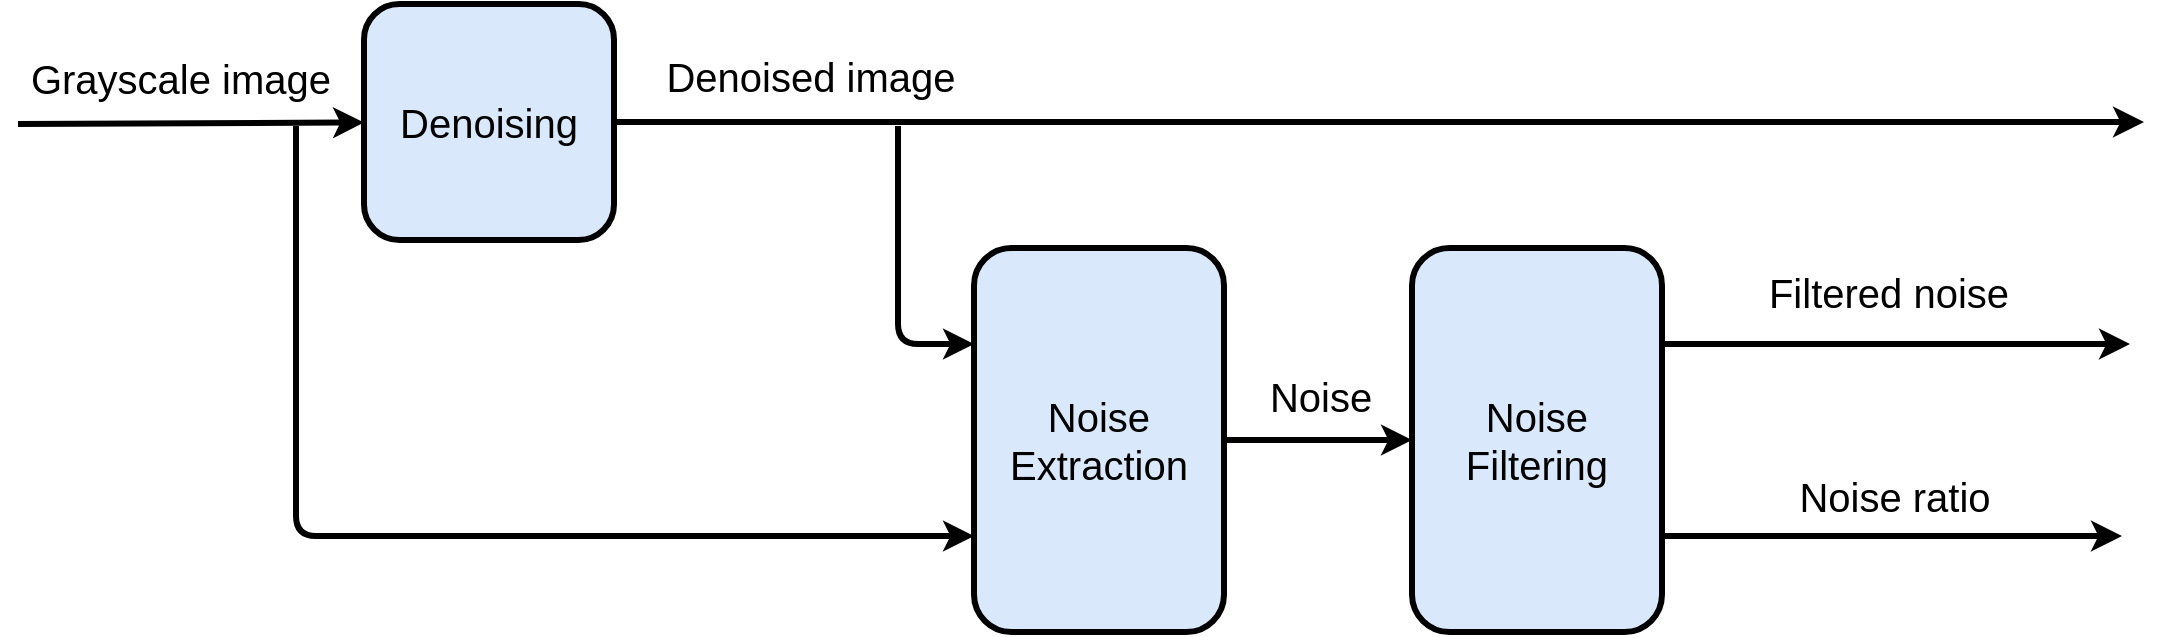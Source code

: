 <mxfile version="14.7.8" type="github">
  <diagram id="18RAj5OL3B193FyrAUTd" name="Page-1">
    <mxGraphModel dx="1350" dy="774" grid="0" gridSize="10" guides="1" tooltips="1" connect="1" arrows="1" fold="1" page="1" pageScale="1" pageWidth="1169" pageHeight="827" math="0" shadow="0">
      <root>
        <mxCell id="0" />
        <mxCell id="1" parent="0" />
        <mxCell id="ify1a8JT9-tv7d3fkMsT-1" value="&lt;font style=&quot;font-size: 20px&quot;&gt;Denoising&lt;/font&gt;" style="rounded=1;whiteSpace=wrap;html=1;strokeWidth=3;fillColor=#dae8fc;" vertex="1" parent="1">
          <mxGeometry x="202" y="215" width="125" height="118" as="geometry" />
        </mxCell>
        <mxCell id="ify1a8JT9-tv7d3fkMsT-24" style="edgeStyle=orthogonalEdgeStyle;rounded=0;orthogonalLoop=1;jettySize=auto;html=1;strokeWidth=3;" edge="1" parent="1" source="ify1a8JT9-tv7d3fkMsT-2" target="ify1a8JT9-tv7d3fkMsT-3">
          <mxGeometry relative="1" as="geometry" />
        </mxCell>
        <mxCell id="ify1a8JT9-tv7d3fkMsT-25" value="&lt;font style=&quot;font-size: 20px&quot;&gt;Noise&lt;/font&gt;" style="edgeLabel;html=1;align=center;verticalAlign=middle;resizable=0;points=[];" vertex="1" connectable="0" parent="ify1a8JT9-tv7d3fkMsT-24">
          <mxGeometry x="-0.126" y="-2" relative="1" as="geometry">
            <mxPoint x="7" y="-24" as="offset" />
          </mxGeometry>
        </mxCell>
        <mxCell id="ify1a8JT9-tv7d3fkMsT-2" value="&lt;font style=&quot;font-size: 20px&quot;&gt;Noise Extraction&lt;/font&gt;" style="rounded=1;whiteSpace=wrap;html=1;strokeWidth=3;fillColor=#dae8fc;" vertex="1" parent="1">
          <mxGeometry x="507" y="337" width="125" height="192" as="geometry" />
        </mxCell>
        <mxCell id="ify1a8JT9-tv7d3fkMsT-3" value="&lt;font style=&quot;font-size: 20px&quot;&gt;Noise Filtering&lt;/font&gt;" style="rounded=1;whiteSpace=wrap;html=1;strokeWidth=3;fillColor=#dae8fc;" vertex="1" parent="1">
          <mxGeometry x="726" y="337" width="125" height="192" as="geometry" />
        </mxCell>
        <mxCell id="ify1a8JT9-tv7d3fkMsT-19" value="" style="group" vertex="1" connectable="0" parent="1">
          <mxGeometry x="29" y="275" width="139" height="206" as="geometry" />
        </mxCell>
        <mxCell id="ify1a8JT9-tv7d3fkMsT-4" value="" style="endArrow=classic;html=1;strokeWidth=3;" edge="1" parent="ify1a8JT9-tv7d3fkMsT-19" target="ify1a8JT9-tv7d3fkMsT-1">
          <mxGeometry width="50" height="50" relative="1" as="geometry">
            <mxPoint as="sourcePoint" />
            <mxPoint x="803.783" y="79.614" as="targetPoint" />
          </mxGeometry>
        </mxCell>
        <mxCell id="ify1a8JT9-tv7d3fkMsT-5" value="&lt;font style=&quot;font-size: 20px&quot;&gt;Grayscale image&lt;/font&gt;" style="edgeLabel;html=1;align=center;verticalAlign=middle;resizable=0;points=[];" vertex="1" connectable="0" parent="ify1a8JT9-tv7d3fkMsT-4">
          <mxGeometry x="-0.565" relative="1" as="geometry">
            <mxPoint x="43" y="-23" as="offset" />
          </mxGeometry>
        </mxCell>
        <mxCell id="ify1a8JT9-tv7d3fkMsT-18" value="" style="endArrow=classic;html=1;strokeWidth=3;entryX=0;entryY=0.75;entryDx=0;entryDy=0;" edge="1" parent="ify1a8JT9-tv7d3fkMsT-19" target="ify1a8JT9-tv7d3fkMsT-2">
          <mxGeometry width="50" height="50" relative="1" as="geometry">
            <mxPoint x="139" y="0.995" as="sourcePoint" />
            <mxPoint x="139" y="202.019" as="targetPoint" />
            <Array as="points">
              <mxPoint x="139" y="206" />
            </Array>
          </mxGeometry>
        </mxCell>
        <mxCell id="ify1a8JT9-tv7d3fkMsT-22" value="" style="group" vertex="1" connectable="0" parent="1">
          <mxGeometry x="469" y="274" width="623" height="111" as="geometry" />
        </mxCell>
        <mxCell id="ify1a8JT9-tv7d3fkMsT-20" value="" style="endArrow=classic;html=1;strokeWidth=3;" edge="1" parent="ify1a8JT9-tv7d3fkMsT-22" source="ify1a8JT9-tv7d3fkMsT-1">
          <mxGeometry width="50" height="50" relative="1" as="geometry">
            <mxPoint x="135.28" y="124" as="sourcePoint" />
            <mxPoint x="623" as="targetPoint" />
          </mxGeometry>
        </mxCell>
        <mxCell id="ify1a8JT9-tv7d3fkMsT-26" value="&lt;font style=&quot;font-size: 20px&quot;&gt;Denoised image&lt;/font&gt;" style="edgeLabel;html=1;align=center;verticalAlign=middle;resizable=0;points=[];" vertex="1" connectable="0" parent="ify1a8JT9-tv7d3fkMsT-20">
          <mxGeometry x="-0.802" y="1" relative="1" as="geometry">
            <mxPoint x="22" y="-22" as="offset" />
          </mxGeometry>
        </mxCell>
        <mxCell id="ify1a8JT9-tv7d3fkMsT-21" value="" style="endArrow=classic;html=1;strokeWidth=3;entryX=0;entryY=0.25;entryDx=0;entryDy=0;" edge="1" parent="ify1a8JT9-tv7d3fkMsT-22" target="ify1a8JT9-tv7d3fkMsT-2">
          <mxGeometry width="50" height="50" relative="1" as="geometry">
            <mxPoint y="2" as="sourcePoint" />
            <mxPoint x="194.613" y="74" as="targetPoint" />
            <Array as="points">
              <mxPoint y="111" />
            </Array>
          </mxGeometry>
        </mxCell>
        <mxCell id="ify1a8JT9-tv7d3fkMsT-23" value="" style="endArrow=classic;html=1;strokeWidth=3;exitX=1;exitY=0.25;exitDx=0;exitDy=0;" edge="1" parent="1" source="ify1a8JT9-tv7d3fkMsT-3">
          <mxGeometry width="50" height="50" relative="1" as="geometry">
            <mxPoint x="834" y="710" as="sourcePoint" />
            <mxPoint x="1085" y="385" as="targetPoint" />
          </mxGeometry>
        </mxCell>
        <mxCell id="ify1a8JT9-tv7d3fkMsT-28" value="&lt;font style=&quot;font-size: 20px&quot;&gt;Filtered noise&lt;/font&gt;" style="edgeLabel;html=1;align=center;verticalAlign=middle;resizable=0;points=[];" vertex="1" connectable="0" parent="ify1a8JT9-tv7d3fkMsT-23">
          <mxGeometry x="0.154" y="-2" relative="1" as="geometry">
            <mxPoint x="-22" y="-28" as="offset" />
          </mxGeometry>
        </mxCell>
        <mxCell id="ify1a8JT9-tv7d3fkMsT-27" value="" style="endArrow=classic;html=1;strokeWidth=3;exitX=1;exitY=0.75;exitDx=0;exitDy=0;" edge="1" parent="1" source="ify1a8JT9-tv7d3fkMsT-3">
          <mxGeometry width="50" height="50" relative="1" as="geometry">
            <mxPoint x="861" y="395" as="sourcePoint" />
            <mxPoint x="1081" y="481" as="targetPoint" />
          </mxGeometry>
        </mxCell>
        <mxCell id="ify1a8JT9-tv7d3fkMsT-29" value="&lt;font style=&quot;font-size: 20px&quot;&gt;Noise ratio&lt;/font&gt;" style="edgeLabel;html=1;align=center;verticalAlign=middle;resizable=0;points=[];" vertex="1" connectable="0" parent="ify1a8JT9-tv7d3fkMsT-27">
          <mxGeometry x="-0.565" y="-1" relative="1" as="geometry">
            <mxPoint x="66" y="-21" as="offset" />
          </mxGeometry>
        </mxCell>
      </root>
    </mxGraphModel>
  </diagram>
</mxfile>

